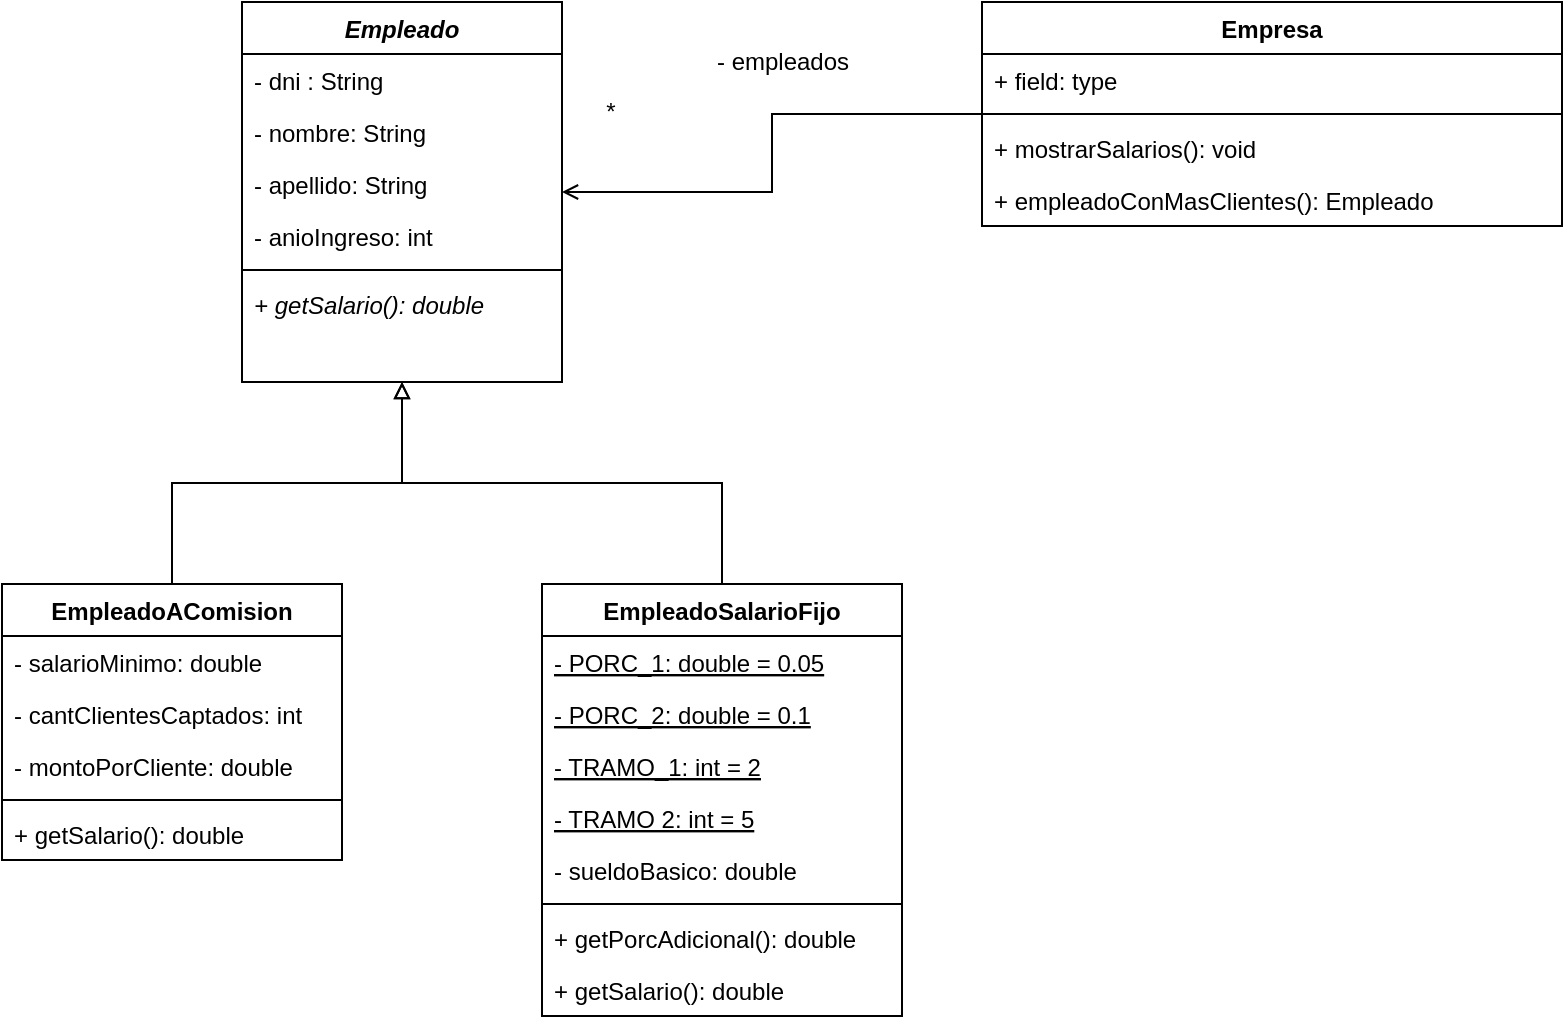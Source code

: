 <mxfile version="20.3.0" type="device"><diagram id="Ff6eLxQ3Fd2GuuwyJWFn" name="Página-1"><mxGraphModel dx="1422" dy="705" grid="1" gridSize="10" guides="1" tooltips="1" connect="1" arrows="1" fold="1" page="1" pageScale="1" pageWidth="1169" pageHeight="827" math="0" shadow="0"><root><mxCell id="0"/><mxCell id="1" parent="0"/><mxCell id="1tcWnJ4i4hofRQSUlHdA-1" value="Empleado" style="swimlane;fontStyle=3;align=center;verticalAlign=top;childLayout=stackLayout;horizontal=1;startSize=26;horizontalStack=0;resizeParent=1;resizeParentMax=0;resizeLast=0;collapsible=1;marginBottom=0;" vertex="1" parent="1"><mxGeometry x="200" y="80" width="160" height="190" as="geometry"/></mxCell><mxCell id="1tcWnJ4i4hofRQSUlHdA-2" value="- dni : String" style="text;strokeColor=none;fillColor=none;align=left;verticalAlign=top;spacingLeft=4;spacingRight=4;overflow=hidden;rotatable=0;points=[[0,0.5],[1,0.5]];portConstraint=eastwest;" vertex="1" parent="1tcWnJ4i4hofRQSUlHdA-1"><mxGeometry y="26" width="160" height="26" as="geometry"/></mxCell><mxCell id="1tcWnJ4i4hofRQSUlHdA-25" value="- nombre: String" style="text;strokeColor=none;fillColor=none;align=left;verticalAlign=top;spacingLeft=4;spacingRight=4;overflow=hidden;rotatable=0;points=[[0,0.5],[1,0.5]];portConstraint=eastwest;" vertex="1" parent="1tcWnJ4i4hofRQSUlHdA-1"><mxGeometry y="52" width="160" height="26" as="geometry"/></mxCell><mxCell id="1tcWnJ4i4hofRQSUlHdA-24" value="- apellido: String" style="text;strokeColor=none;fillColor=none;align=left;verticalAlign=top;spacingLeft=4;spacingRight=4;overflow=hidden;rotatable=0;points=[[0,0.5],[1,0.5]];portConstraint=eastwest;" vertex="1" parent="1tcWnJ4i4hofRQSUlHdA-1"><mxGeometry y="78" width="160" height="26" as="geometry"/></mxCell><mxCell id="1tcWnJ4i4hofRQSUlHdA-23" value="- anioIngreso: int" style="text;strokeColor=none;fillColor=none;align=left;verticalAlign=top;spacingLeft=4;spacingRight=4;overflow=hidden;rotatable=0;points=[[0,0.5],[1,0.5]];portConstraint=eastwest;" vertex="1" parent="1tcWnJ4i4hofRQSUlHdA-1"><mxGeometry y="104" width="160" height="26" as="geometry"/></mxCell><mxCell id="1tcWnJ4i4hofRQSUlHdA-3" value="" style="line;strokeWidth=1;fillColor=none;align=left;verticalAlign=middle;spacingTop=-1;spacingLeft=3;spacingRight=3;rotatable=0;labelPosition=right;points=[];portConstraint=eastwest;strokeColor=inherit;" vertex="1" parent="1tcWnJ4i4hofRQSUlHdA-1"><mxGeometry y="130" width="160" height="8" as="geometry"/></mxCell><mxCell id="1tcWnJ4i4hofRQSUlHdA-4" value="+ getSalario(): double" style="text;strokeColor=none;fillColor=none;align=left;verticalAlign=top;spacingLeft=4;spacingRight=4;overflow=hidden;rotatable=0;points=[[0,0.5],[1,0.5]];portConstraint=eastwest;fontStyle=2" vertex="1" parent="1tcWnJ4i4hofRQSUlHdA-1"><mxGeometry y="138" width="160" height="26" as="geometry"/></mxCell><mxCell id="1tcWnJ4i4hofRQSUlHdA-32" style="text;strokeColor=none;fillColor=none;align=left;verticalAlign=top;spacingLeft=4;spacingRight=4;overflow=hidden;rotatable=0;points=[[0,0.5],[1,0.5]];portConstraint=eastwest;" vertex="1" parent="1tcWnJ4i4hofRQSUlHdA-1"><mxGeometry y="164" width="160" height="26" as="geometry"/></mxCell><mxCell id="1tcWnJ4i4hofRQSUlHdA-13" style="edgeStyle=orthogonalEdgeStyle;rounded=0;orthogonalLoop=1;jettySize=auto;html=1;endArrow=block;endFill=0;" edge="1" parent="1" source="1tcWnJ4i4hofRQSUlHdA-5" target="1tcWnJ4i4hofRQSUlHdA-1"><mxGeometry relative="1" as="geometry"/></mxCell><mxCell id="1tcWnJ4i4hofRQSUlHdA-5" value="EmpleadoAComision" style="swimlane;fontStyle=1;align=center;verticalAlign=top;childLayout=stackLayout;horizontal=1;startSize=26;horizontalStack=0;resizeParent=1;resizeParentMax=0;resizeLast=0;collapsible=1;marginBottom=0;" vertex="1" parent="1"><mxGeometry x="80" y="371" width="170" height="138" as="geometry"/></mxCell><mxCell id="1tcWnJ4i4hofRQSUlHdA-6" value="- salarioMinimo: double" style="text;strokeColor=none;fillColor=none;align=left;verticalAlign=top;spacingLeft=4;spacingRight=4;overflow=hidden;rotatable=0;points=[[0,0.5],[1,0.5]];portConstraint=eastwest;" vertex="1" parent="1tcWnJ4i4hofRQSUlHdA-5"><mxGeometry y="26" width="170" height="26" as="geometry"/></mxCell><mxCell id="1tcWnJ4i4hofRQSUlHdA-28" value="- cantClientesCaptados: int" style="text;strokeColor=none;fillColor=none;align=left;verticalAlign=top;spacingLeft=4;spacingRight=4;overflow=hidden;rotatable=0;points=[[0,0.5],[1,0.5]];portConstraint=eastwest;" vertex="1" parent="1tcWnJ4i4hofRQSUlHdA-5"><mxGeometry y="52" width="170" height="26" as="geometry"/></mxCell><mxCell id="1tcWnJ4i4hofRQSUlHdA-27" value="- montoPorCliente: double" style="text;strokeColor=none;fillColor=none;align=left;verticalAlign=top;spacingLeft=4;spacingRight=4;overflow=hidden;rotatable=0;points=[[0,0.5],[1,0.5]];portConstraint=eastwest;" vertex="1" parent="1tcWnJ4i4hofRQSUlHdA-5"><mxGeometry y="78" width="170" height="26" as="geometry"/></mxCell><mxCell id="1tcWnJ4i4hofRQSUlHdA-7" value="" style="line;strokeWidth=1;fillColor=none;align=left;verticalAlign=middle;spacingTop=-1;spacingLeft=3;spacingRight=3;rotatable=0;labelPosition=right;points=[];portConstraint=eastwest;strokeColor=inherit;" vertex="1" parent="1tcWnJ4i4hofRQSUlHdA-5"><mxGeometry y="104" width="170" height="8" as="geometry"/></mxCell><mxCell id="1tcWnJ4i4hofRQSUlHdA-8" value="+ getSalario(): double" style="text;strokeColor=none;fillColor=none;align=left;verticalAlign=top;spacingLeft=4;spacingRight=4;overflow=hidden;rotatable=0;points=[[0,0.5],[1,0.5]];portConstraint=eastwest;" vertex="1" parent="1tcWnJ4i4hofRQSUlHdA-5"><mxGeometry y="112" width="170" height="26" as="geometry"/></mxCell><mxCell id="1tcWnJ4i4hofRQSUlHdA-14" style="edgeStyle=orthogonalEdgeStyle;rounded=0;orthogonalLoop=1;jettySize=auto;html=1;endArrow=block;endFill=0;" edge="1" parent="1" source="1tcWnJ4i4hofRQSUlHdA-9" target="1tcWnJ4i4hofRQSUlHdA-1"><mxGeometry relative="1" as="geometry"/></mxCell><mxCell id="1tcWnJ4i4hofRQSUlHdA-9" value="EmpleadoSalarioFijo" style="swimlane;fontStyle=1;align=center;verticalAlign=top;childLayout=stackLayout;horizontal=1;startSize=26;horizontalStack=0;resizeParent=1;resizeParentMax=0;resizeLast=0;collapsible=1;marginBottom=0;" vertex="1" parent="1"><mxGeometry x="350" y="371" width="180" height="216" as="geometry"/></mxCell><mxCell id="1tcWnJ4i4hofRQSUlHdA-34" value="- PORC_1: double = 0.05" style="text;strokeColor=none;fillColor=none;align=left;verticalAlign=top;spacingLeft=4;spacingRight=4;overflow=hidden;rotatable=0;points=[[0,0.5],[1,0.5]];portConstraint=eastwest;fontStyle=4" vertex="1" parent="1tcWnJ4i4hofRQSUlHdA-9"><mxGeometry y="26" width="180" height="26" as="geometry"/></mxCell><mxCell id="1tcWnJ4i4hofRQSUlHdA-35" value="- PORC_2: double = 0.1" style="text;strokeColor=none;fillColor=none;align=left;verticalAlign=top;spacingLeft=4;spacingRight=4;overflow=hidden;rotatable=0;points=[[0,0.5],[1,0.5]];portConstraint=eastwest;fontStyle=4" vertex="1" parent="1tcWnJ4i4hofRQSUlHdA-9"><mxGeometry y="52" width="180" height="26" as="geometry"/></mxCell><mxCell id="1tcWnJ4i4hofRQSUlHdA-37" value="- TRAMO_1: int = 2" style="text;strokeColor=none;fillColor=none;align=left;verticalAlign=top;spacingLeft=4;spacingRight=4;overflow=hidden;rotatable=0;points=[[0,0.5],[1,0.5]];portConstraint=eastwest;fontStyle=4" vertex="1" parent="1tcWnJ4i4hofRQSUlHdA-9"><mxGeometry y="78" width="180" height="26" as="geometry"/></mxCell><mxCell id="1tcWnJ4i4hofRQSUlHdA-36" value="- TRAMO 2: int = 5" style="text;strokeColor=none;fillColor=none;align=left;verticalAlign=top;spacingLeft=4;spacingRight=4;overflow=hidden;rotatable=0;points=[[0,0.5],[1,0.5]];portConstraint=eastwest;fontStyle=4" vertex="1" parent="1tcWnJ4i4hofRQSUlHdA-9"><mxGeometry y="104" width="180" height="26" as="geometry"/></mxCell><mxCell id="1tcWnJ4i4hofRQSUlHdA-10" value="- sueldoBasico: double" style="text;strokeColor=none;fillColor=none;align=left;verticalAlign=top;spacingLeft=4;spacingRight=4;overflow=hidden;rotatable=0;points=[[0,0.5],[1,0.5]];portConstraint=eastwest;" vertex="1" parent="1tcWnJ4i4hofRQSUlHdA-9"><mxGeometry y="130" width="180" height="26" as="geometry"/></mxCell><mxCell id="1tcWnJ4i4hofRQSUlHdA-11" value="" style="line;strokeWidth=1;fillColor=none;align=left;verticalAlign=middle;spacingTop=-1;spacingLeft=3;spacingRight=3;rotatable=0;labelPosition=right;points=[];portConstraint=eastwest;strokeColor=inherit;" vertex="1" parent="1tcWnJ4i4hofRQSUlHdA-9"><mxGeometry y="156" width="180" height="8" as="geometry"/></mxCell><mxCell id="1tcWnJ4i4hofRQSUlHdA-12" value="+ getPorcAdicional(): double" style="text;strokeColor=none;fillColor=none;align=left;verticalAlign=top;spacingLeft=4;spacingRight=4;overflow=hidden;rotatable=0;points=[[0,0.5],[1,0.5]];portConstraint=eastwest;" vertex="1" parent="1tcWnJ4i4hofRQSUlHdA-9"><mxGeometry y="164" width="180" height="26" as="geometry"/></mxCell><mxCell id="1tcWnJ4i4hofRQSUlHdA-33" value="+ getSalario(): double" style="text;strokeColor=none;fillColor=none;align=left;verticalAlign=top;spacingLeft=4;spacingRight=4;overflow=hidden;rotatable=0;points=[[0,0.5],[1,0.5]];portConstraint=eastwest;" vertex="1" parent="1tcWnJ4i4hofRQSUlHdA-9"><mxGeometry y="190" width="180" height="26" as="geometry"/></mxCell><object label="" id="1tcWnJ4i4hofRQSUlHdA-19"><mxCell style="edgeStyle=orthogonalEdgeStyle;rounded=0;orthogonalLoop=1;jettySize=auto;html=1;endArrow=open;endFill=0;" edge="1" parent="1" source="1tcWnJ4i4hofRQSUlHdA-15" target="1tcWnJ4i4hofRQSUlHdA-1"><mxGeometry relative="1" as="geometry"/></mxCell></object><mxCell id="1tcWnJ4i4hofRQSUlHdA-15" value="Empresa" style="swimlane;fontStyle=1;align=center;verticalAlign=top;childLayout=stackLayout;horizontal=1;startSize=26;horizontalStack=0;resizeParent=1;resizeParentMax=0;resizeLast=0;collapsible=1;marginBottom=0;" vertex="1" parent="1"><mxGeometry x="570" y="80" width="290" height="112" as="geometry"/></mxCell><mxCell id="1tcWnJ4i4hofRQSUlHdA-16" value="+ field: type" style="text;strokeColor=none;fillColor=none;align=left;verticalAlign=top;spacingLeft=4;spacingRight=4;overflow=hidden;rotatable=0;points=[[0,0.5],[1,0.5]];portConstraint=eastwest;" vertex="1" parent="1tcWnJ4i4hofRQSUlHdA-15"><mxGeometry y="26" width="290" height="26" as="geometry"/></mxCell><mxCell id="1tcWnJ4i4hofRQSUlHdA-17" value="" style="line;strokeWidth=1;fillColor=none;align=left;verticalAlign=middle;spacingTop=-1;spacingLeft=3;spacingRight=3;rotatable=0;labelPosition=right;points=[];portConstraint=eastwest;strokeColor=inherit;" vertex="1" parent="1tcWnJ4i4hofRQSUlHdA-15"><mxGeometry y="52" width="290" height="8" as="geometry"/></mxCell><mxCell id="1tcWnJ4i4hofRQSUlHdA-18" value="+ mostrarSalarios(): void" style="text;strokeColor=none;fillColor=none;align=left;verticalAlign=top;spacingLeft=4;spacingRight=4;overflow=hidden;rotatable=0;points=[[0,0.5],[1,0.5]];portConstraint=eastwest;" vertex="1" parent="1tcWnJ4i4hofRQSUlHdA-15"><mxGeometry y="60" width="290" height="26" as="geometry"/></mxCell><mxCell id="1tcWnJ4i4hofRQSUlHdA-31" value="+ empleadoConMasClientes(): Empleado" style="text;strokeColor=none;fillColor=none;align=left;verticalAlign=top;spacingLeft=4;spacingRight=4;overflow=hidden;rotatable=0;points=[[0,0.5],[1,0.5]];portConstraint=eastwest;" vertex="1" parent="1tcWnJ4i4hofRQSUlHdA-15"><mxGeometry y="86" width="290" height="26" as="geometry"/></mxCell><mxCell id="1tcWnJ4i4hofRQSUlHdA-20" value="- empleados" style="text;html=1;align=center;verticalAlign=middle;resizable=0;points=[];autosize=1;strokeColor=none;fillColor=none;" vertex="1" parent="1"><mxGeometry x="425" y="95" width="90" height="30" as="geometry"/></mxCell><mxCell id="1tcWnJ4i4hofRQSUlHdA-21" value="*" style="text;html=1;align=center;verticalAlign=middle;resizable=0;points=[];autosize=1;strokeColor=none;fillColor=none;" vertex="1" parent="1"><mxGeometry x="369" y="120" width="30" height="30" as="geometry"/></mxCell></root></mxGraphModel></diagram></mxfile>